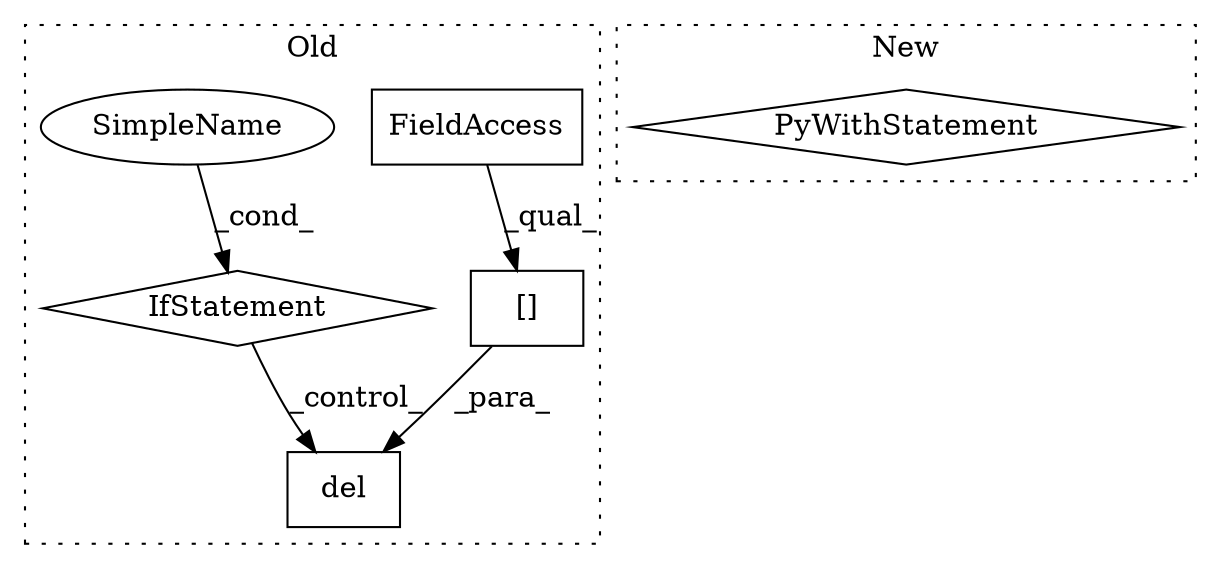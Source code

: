 digraph G {
subgraph cluster0 {
1 [label="del" a="32" s="65122,65147" l="4,1" shape="box"];
3 [label="[]" a="2" s="65126,65146" l="11,1" shape="box"];
4 [label="FieldAccess" a="22" s="65126" l="10" shape="box"];
5 [label="IfStatement" a="25" s="65089,65112" l="4,2" shape="diamond"];
6 [label="SimpleName" a="42" s="" l="" shape="ellipse"];
label = "Old";
style="dotted";
}
subgraph cluster1 {
2 [label="PyWithStatement" a="104" s="64460,64523" l="10,2" shape="diamond"];
label = "New";
style="dotted";
}
3 -> 1 [label="_para_"];
4 -> 3 [label="_qual_"];
5 -> 1 [label="_control_"];
6 -> 5 [label="_cond_"];
}
